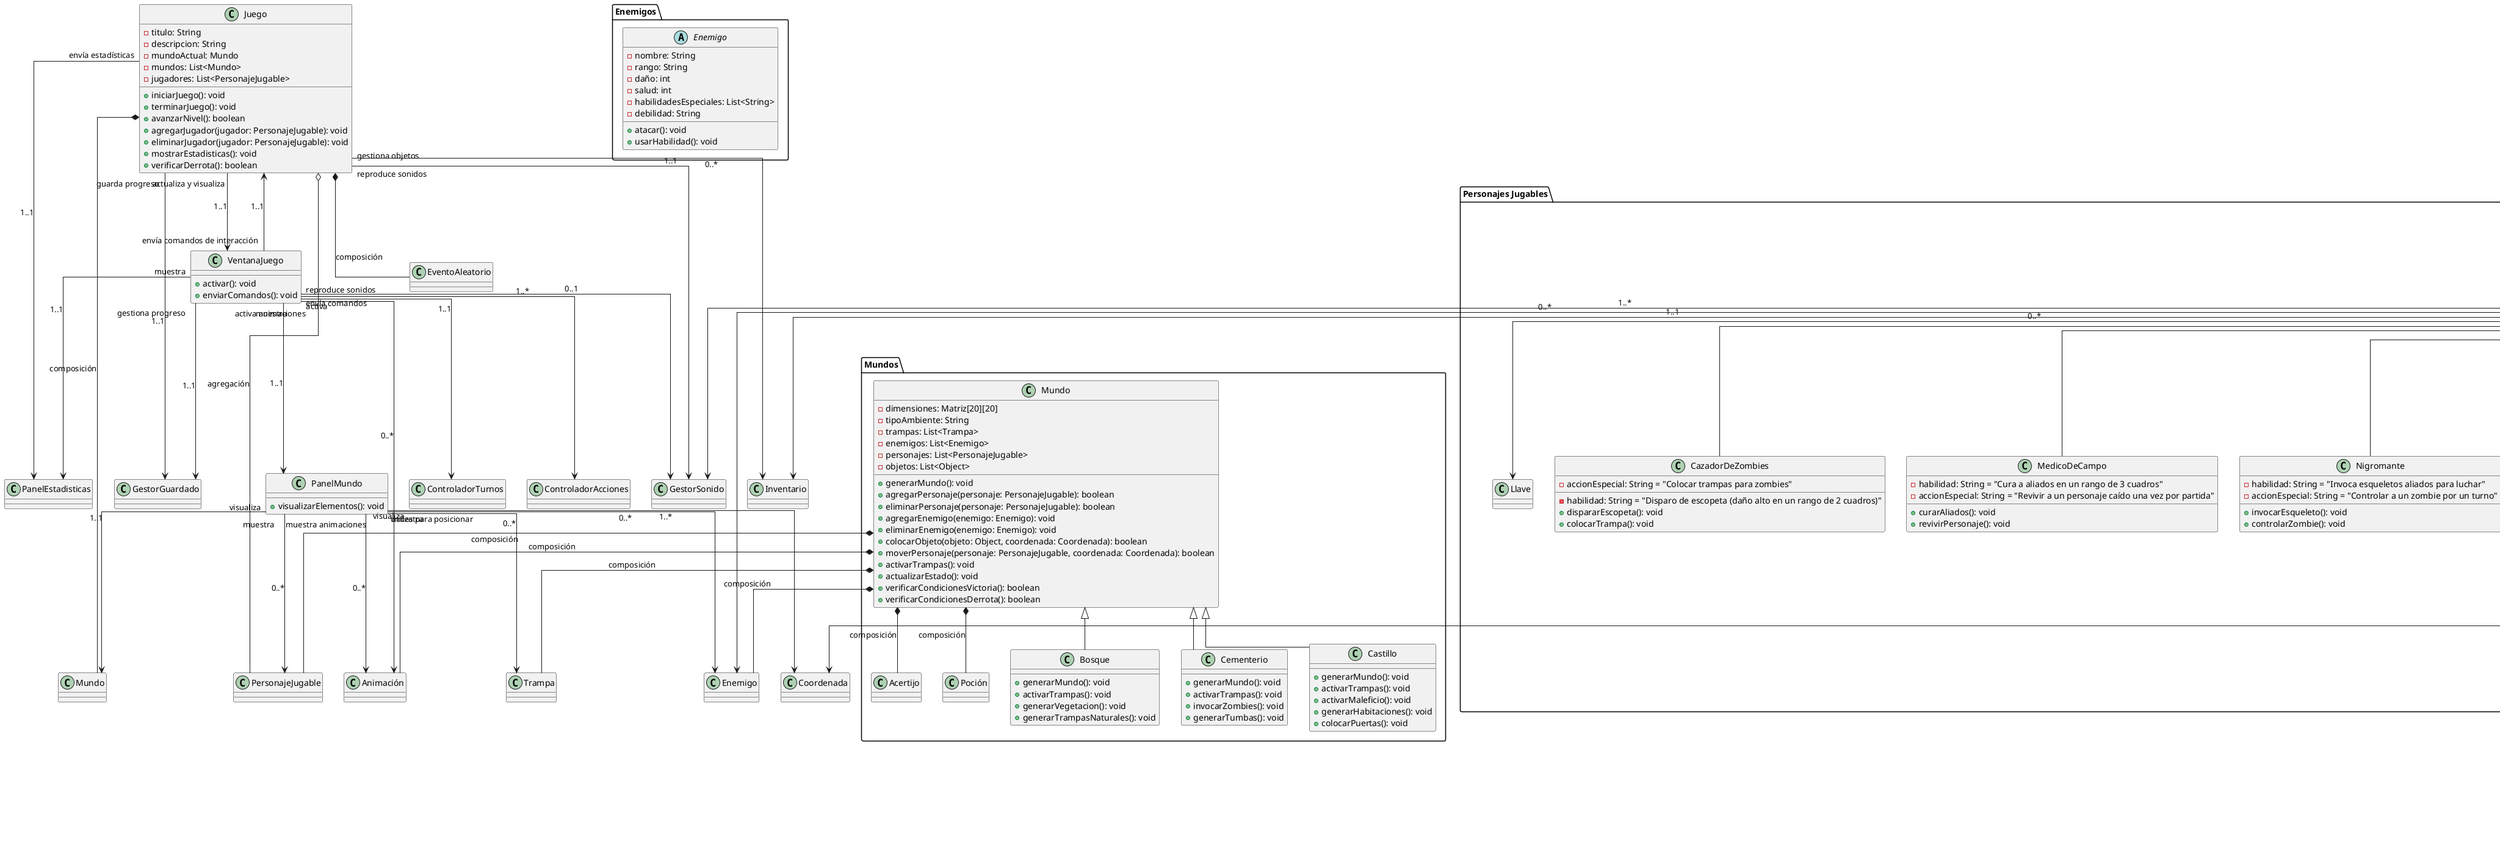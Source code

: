 @startuml crypta zombi
skinparam classMargin 18
skinparam linetype ortho
skinparam ClassBackgroundColor<<Personaje>> blue
skinparam ClassBackgroundColor<<Enemigo>> red
skinparam ClassBackgroundColor<<Mundo>> green

' --- Clase principal ---
class Juego {
 - titulo: String
 - descripcion: String
 - mundoActual: Mundo
 - mundos: List<Mundo>
 - jugadores: List<PersonajeJugable>
 + iniciarJuego(): void
 + terminarJuego(): void
 + avanzarNivel(): boolean
 + agregarJugador(jugador: PersonajeJugable): void
 + eliminarJugador(jugador: PersonajeJugable): void
 + mostrarEstadisticas(): void
 + verificarDerrota(): boolean
}

Juego *-- Mundo : composición
Juego o-- PersonajeJugable : agregación
Juego *-- EventoAleatorio : composición
Juego --> Inventario : "gestiona objetos" [0..*]
Juego --> PanelEstadisticas : "envía estadísticas" [1..1]
Juego --> VentanaJuego : "actualiza y visualiza" [1..1]
Juego --> GestorGuardado : "guarda progreso" [1..1]
Juego --> GestorSonido : "reproduce sonidos" [1..1]

' --- Clase VentanaJuego ---
class VentanaJuego {
 + activar(): void
 + enviarComandos(): void
}  

VentanaJuego --> PanelMundo : "muestra" [1..1]
VentanaJuego --> PanelEstadisticas : "muestra" [1..1]
VentanaJuego --> ControladorTurnos : "activa" [1..1]
VentanaJuego --> ControladorAcciones : "envía comandos" [1..*]
VentanaJuego --> GestorSonido : "reproduce sonidos" [0..1]
VentanaJuego --> Animación : "activa animaciones" [0..*]
VentanaJuego --> GestorGuardado : "gestiona progreso" [1..1]
VentanaJuego --> Juego : "envía comandos de interacción" [1..1]

' --- Clase PanelMundo ---
class PanelMundo {
 + visualizarElementos(): void
}
 
PanelMundo --> Mundo : "visualiza" [1..1]
PanelMundo --> PersonajeJugable : "muestra" [0..*]
PanelMundo --> Enemigo : "muestra" [0..*]
PanelMundo --> Trampa : "visualiza" [0..*]
PanelMundo --> Coordenada : "utiliza para posicionar" [1..*]
PanelMundo --> Animación : "muestra animaciones" [0..*]

' --- Agrupación: Mundos ---
package "Mundos" {  
  class Mundo {
  - dimensiones: Matriz[20][20]
  - tipoAmbiente: String
  - trampas: List<Trampa>
  - enemigos: List<Enemigo>
  - personajes: List<PersonajeJugable>
  - objetos: List<Object>
  + generarMundo(): void
  + agregarPersonaje(personaje: PersonajeJugable): boolean
  + eliminarPersonaje(personaje: PersonajeJugable): boolean
  + agregarEnemigo(enemigo: Enemigo): void
  + eliminarEnemigo(enemigo: Enemigo): void
  + colocarObjeto(objeto: Object, coordenada: Coordenada): boolean
  + moverPersonaje(personaje: PersonajeJugable, coordenada: Coordenada): boolean
  + activarTrampas(): void
  + actualizarEstado(): void
  + verificarCondicionesVictoria(): boolean
  + verificarCondicionesDerrota(): boolean
    }
    Mundo *-- Trampa : composición
    Mundo *-- Enemigo : composición
    Mundo *-- Acertijo : composición
    Mundo *-- Poción : composición
    Mundo *-- Animación : composición
    Mundo *-- PersonajeJugable : composición

    class Bosque extends Mundo {
  + generarMundo(): void
  + activarTrampas(): void
  + generarVegetacion(): void
  + generarTrampasNaturales(): void
    }
   
    class Cementerio extends Mundo {
  + generarMundo(): void
  + activarTrampas(): void
  + invocarZombies(): void
  + generarTumbas(): void
    }
   
    class Castillo extends Mundo {
  + generarMundo(): void
  + activarTrampas(): void
  + activarMaleficio(): void
  + generarHabitaciones(): void
  + colocarPuertas(): void
    }
}

' --- Agrupación: Trampas ---
package "Trampas" {
    class Trampa {
        - tipoTrampa: String
        - daño: int
        - posicion: Coordenada
        + activar(): void
    }
    Trampa --> Coordenada : "localizada en" [1..1]
    class HoyoSinFondo extends Trampa {
        - profundidad: int
        + eliminarPersonaje(): void
    }
    class LaserMortal extends Trampa {
 - alcance: int
  + activar(): void
  + dispararLaser(): void
    }
    class PuertaCerrada extends Trampa {
        - requiereLlave: boolean
        - acertijoAsociado: Acertijo
        + desbloquear(llave: Llave): boolean
    }
' --- Clase Acertijo ---
class Acertijo {
 - descripcion: String
 - dificultad: String
 + resolver(aciertos: int): boolean
}
PuertaCerrada *-- Acertijo : composición
}
' --- Agrupación: Personajes Jugables ---
package "Personajes Jugables" {
   abstract class PersonajeJugable {
        - nombre: String
        - rango: String
        - daño: int
        - salud: int
        - movimientoPorTurno: int
        - habilidadesEspeciales: List<String>
        + mover(cuadros: int): void
        + atacar(): void
        + usarHabilidadEspecial(): void
    }
    PersonajeJugable --> Inventario : "posee" [1..1]
    PersonajeJugable --> Trampa : "interactúa con" [0..*]
    PersonajeJugable --> Llave : "recolecta" [0..*]
    PersonajeJugable --> Enemigo : "ataca" [0..*]
    PersonajeJugable --> GestorSonido : "genera sonidos" [1..*]
   
    class CazadorDeZombies extends PersonajeJugable {
  - habilidad: String = "Disparo de escopeta (daño alto en un rango de 2 cuadros)"
  - accionEspecial: String = "Colocar trampas para zombies"
  + dispararEscopeta(): void
  + colocarTrampa(): void
    }
    
    class MedicoDeCampo extends PersonajeJugable {
  - habilidad: String = "Cura a aliados en un rango de 3 cuadros"
  - accionEspecial: String = "Revivir a un personaje caído una vez por partida"
  + curarAliados(): void
  + revivirPersonaje(): void
    }
   
    class Nigromante extends PersonajeJugable {
  - habilidad: String = "Invoca esqueletos aliados para luchar"
  - accionEspecial: String = "Controlar a un zombie por un turno"
  + invocarEsqueleto(): void
  + controlarZombie(): void
    }
   
    class CaballeroFantasma extends PersonajeJugable {
  - habilidad: String = "Ataque de espada que ignora armaduras"
  - accionEspecial: String = "Teletransportarse a cualquier cuadro vacío"
  + ataqueEspada(): void
  + teletransportarse(): void
    }
  
    class LadronDeTumbas extends PersonajeJugable {
  - habilidad: String = "Roba objetos de los enemigos"
  - accionEspecial: String = "Desactivar trampas"
  + robarObjeto(): void
  + desactivarTrampa(): void
    }
    
     LadronDeTumbas --> Trampa : "desactiva" [0..1]
class BrujaOscura extends PersonajeJugable {
  - habilidad: String = "Lanza hechizos de veneno que dañan con el tiempo"
  - accionEspecial: String = "Maldecir a un enemigo, reduciendo su daño"
  + lanzarVeneno(): void
  + maldecirEnemigo(): void
    }
    
    class ZombieAmistoso extends PersonajeJugable {
  - habilidad: String = "Atrae a otros zombies para distraerlos"
  - accionEspecial: String = "Infectar a un enemigo, convirtiéndolo en aliado"
  + atraerZombies(): void
  + infectarEnemigo(): void
}
   
    class Explorador extends PersonajeJugable {
  - habilidad: String = "Movimiento adicional por turno"
  - accionEspecial: String = "Revelar áreas ocultas del mapa"
  + movimientoExtra(): void
  + revelarMapa(): void
    }
   
    Explorador --> Trampa : "revela" [0..*]

    class Sacerdote extends PersonajeJugable {
  - habilidad: String = "Exorciza enemigos, eliminando zombies con un solo golpe"
  - accionEspecial: String = "Bendecir a un aliado, aumentando su defensa"
  + exorcizar(): void
  + bendecirAliado(): void
    }
   
    class GolemDePiedra extends PersonajeJugable {
  - habilidad: String = "Ataque de golpe que daña a todos los enemigos adyacentes"
  - accionEspecial: String = "Bloquear el paso de enemigos"
  + ataqueGolpe(): void
  + bloquearPaso(): void
    }
   
   class HechiceroOscuro extends PersonajeJugable {
  - habilidad: String = "Lanzar hechizos potentes a largo alcance"
  - accionEspecial: String = "Invocar un Gólem Oscuro para atacar enemigos"
  + lanzarHechizo(): void
  + invocarGolemOscuro(): void
    }
   
    class ArqueroElfico extends PersonajeJugable {
  - habilidad: String = "Disparar flechas precisas a larga distancia"
  - accionEspecial: String = "Evadir ataques enemigos"
  + dispararFlechaPrecisa(): void
  + evadirAtaque(): void
    }
   
    class GuerreroDraconico extends PersonajeJugable {
  - habilidad: String = "Aliento de fuego que daña múltiples cuadros"
  - accionEspecial: String = "Golpe con cola que empuja enemigos"
  + alientoDeFuego(): void
  + golpeConCola(): void
    }
}

' --- Agrupación: Enemigos ---
package "Enemigos" { 
  abstract class Enemigo {
        - nombre: String
        - rango: String
        - daño: int
        - salud: int
        - habilidadesEspeciales: List<String>
        - debilidad: String
        + atacar(): void
        + usarHabilidad(): void
    }
